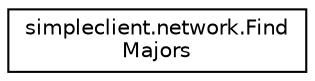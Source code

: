 digraph "Graphical Class Hierarchy"
{
  edge [fontname="Helvetica",fontsize="10",labelfontname="Helvetica",labelfontsize="10"];
  node [fontname="Helvetica",fontsize="10",shape=record];
  rankdir="LR";
  Node0 [label="simpleclient.network.Find\lMajors",height=0.2,width=0.4,color="black", fillcolor="white", style="filled",URL="$classsimpleclient_1_1network_1_1FindMajors.html"];
}

